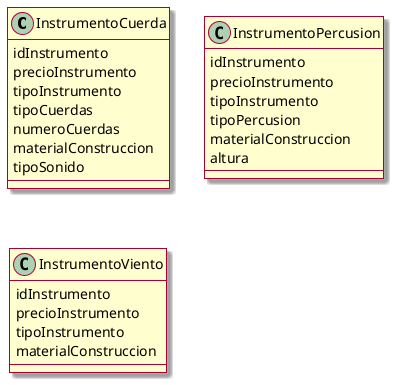 @startuml
top to bottom direction
skin rose

class InstrumentoCuerda {
idInstrumento
precioInstrumento
tipoInstrumento
tipoCuerdas
numeroCuerdas
materialConstruccion
tipoSonido
}

class InstrumentoPercusion {
idInstrumento
precioInstrumento
tipoInstrumento
tipoPercusion
materialConstruccion
altura
}

class InstrumentoViento {
idInstrumento
precioInstrumento
tipoInstrumento
materialConstruccion
}
@enduml